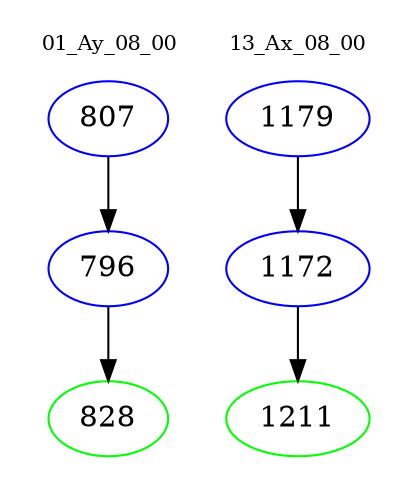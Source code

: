 digraph{
subgraph cluster_0 {
color = white
label = "01_Ay_08_00";
fontsize=10;
T0_807 [label="807", color="blue"]
T0_807 -> T0_796 [color="black"]
T0_796 [label="796", color="blue"]
T0_796 -> T0_828 [color="black"]
T0_828 [label="828", color="green"]
}
subgraph cluster_1 {
color = white
label = "13_Ax_08_00";
fontsize=10;
T1_1179 [label="1179", color="blue"]
T1_1179 -> T1_1172 [color="black"]
T1_1172 [label="1172", color="blue"]
T1_1172 -> T1_1211 [color="black"]
T1_1211 [label="1211", color="green"]
}
}
